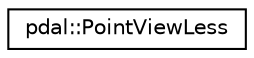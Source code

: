 digraph "Graphical Class Hierarchy"
{
  edge [fontname="Helvetica",fontsize="10",labelfontname="Helvetica",labelfontsize="10"];
  node [fontname="Helvetica",fontsize="10",shape=record];
  rankdir="LR";
  Node1 [label="pdal::PointViewLess",height=0.2,width=0.4,color="black", fillcolor="white", style="filled",URL="$structpdal_1_1PointViewLess.html"];
}
